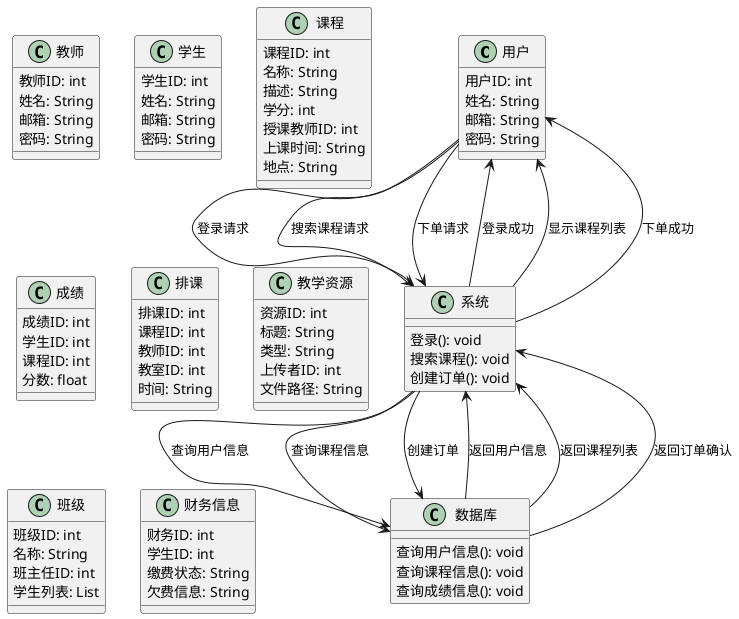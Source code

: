 @startuml
class 用户 {
    用户ID: int
    姓名: String
    邮箱: String
    密码: String
}

class 教师 {
    教师ID: int
    姓名: String
    邮箱: String
    密码: String
}

class 学生 {
    学生ID: int
    姓名: String
    邮箱: String
    密码: String
}

class 课程 {
    课程ID: int
    名称: String
    描述: String
    学分: int
    授课教师ID: int
    上课时间: String
    地点: String
}

class 成绩 {
    成绩ID: int
    学生ID: int
    课程ID: int
    分数: float
}

class 排课 {
    排课ID: int
    课程ID: int
    教师ID: int
    教室ID: int
    时间: String
}

class 教学资源 {
    资源ID: int
    标题: String
    类型: String
    上传者ID: int
    文件路径: String
}

class 班级 {
    班级ID: int
    名称: String
    班主任ID: int
    学生列表: List
}

class 财务信息 {
    财务ID: int
    学生ID: int
    缴费状态: String
    欠费信息: String
}

class 系统 {
    登录(): void
    搜索课程(): void
    创建订单(): void
}

class 数据库 {
    查询用户信息(): void
    查询课程信息(): void
    查询成绩信息(): void
}

用户 --> 系统 : 登录请求
系统 --> 数据库 : 查询用户信息
数据库 --> 系统 : 返回用户信息
系统 --> 用户 : 登录成功

用户 --> 系统 : 搜索课程请求
系统 --> 数据库 : 查询课程信息
数据库 --> 系统 : 返回课程列表
系统 --> 用户 : 显示课程列表

用户 --> 系统 : 下单请求
系统 --> 数据库 : 创建订单
数据库 --> 系统 : 返回订单确认
系统 --> 用户 : 下单成功

@enduml